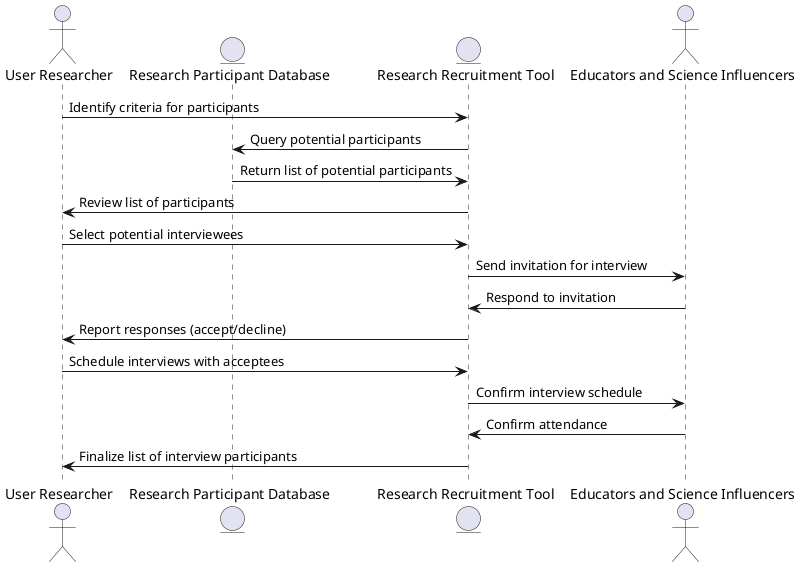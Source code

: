 @startuml
actor "User Researcher" as researcher
entity "Research Participant Database" as database
entity "Research Recruitment Tool" as recruitmentTool
actor "Educators and Science Influencers" as participants

researcher -> recruitmentTool : Identify criteria for participants
recruitmentTool -> database : Query potential participants
database -> recruitmentTool : Return list of potential participants
researcher <- recruitmentTool : Review list of participants
researcher -> recruitmentTool : Select potential interviewees
recruitmentTool -> participants : Send invitation for interview
participants -> recruitmentTool : Respond to invitation
recruitmentTool -> researcher : Report responses (accept/decline)
researcher -> recruitmentTool : Schedule interviews with acceptees
recruitmentTool -> participants : Confirm interview schedule
participants -> recruitmentTool : Confirm attendance
recruitmentTool -> researcher : Finalize list of interview participants

@enduml
